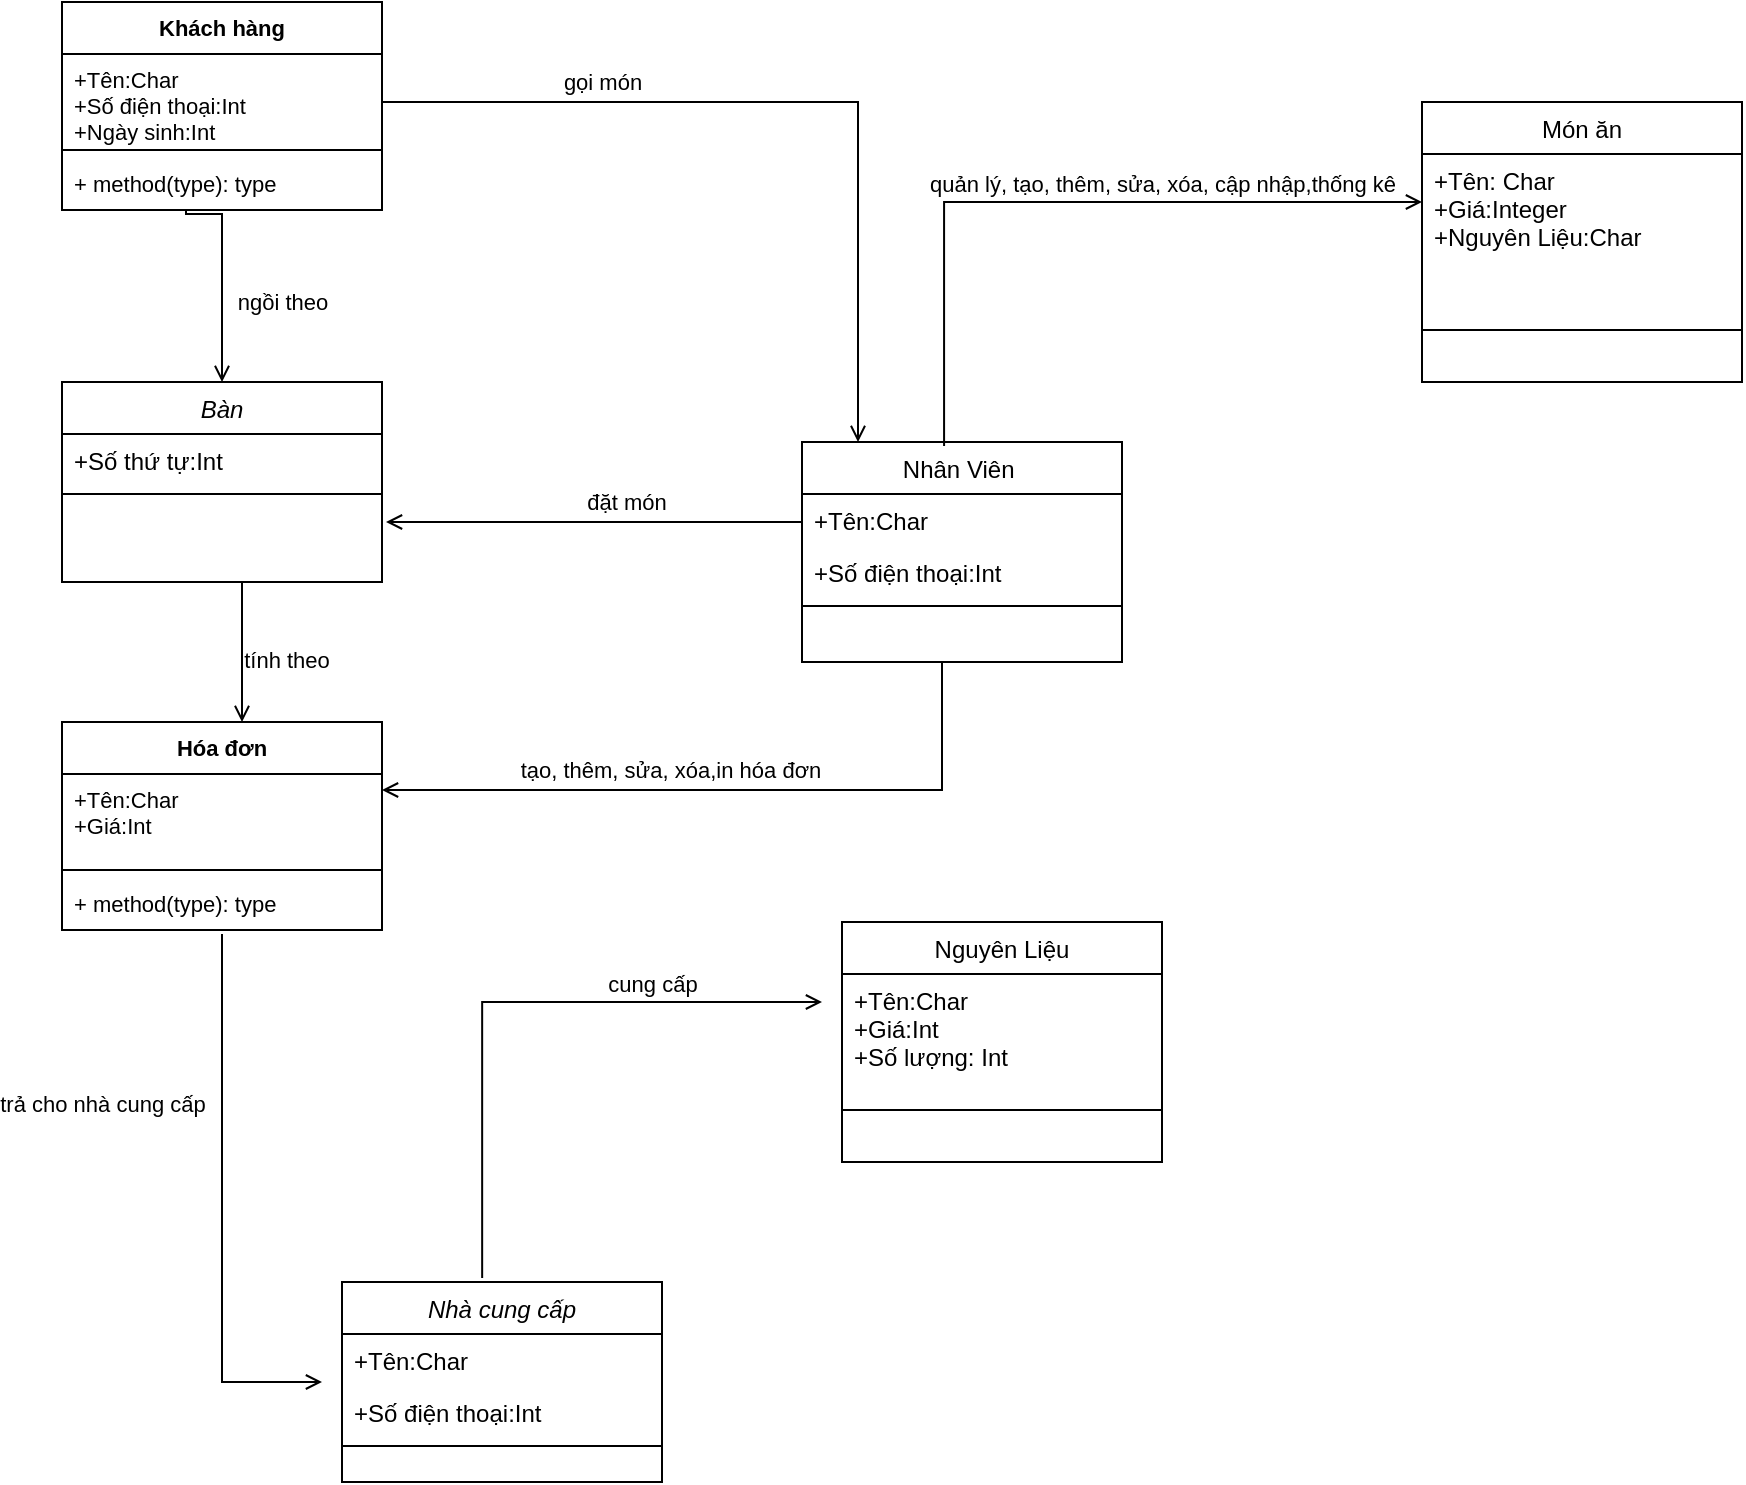 <mxfile version="17.4.6" type="github">
  <diagram id="C5RBs43oDa-KdzZeNtuy" name="Page-1">
    <mxGraphModel dx="2205" dy="788" grid="1" gridSize="10" guides="1" tooltips="1" connect="1" arrows="1" fold="1" page="1" pageScale="1" pageWidth="827" pageHeight="1169" math="0" shadow="0">
      <root>
        <mxCell id="WIyWlLk6GJQsqaUBKTNV-0" />
        <mxCell id="WIyWlLk6GJQsqaUBKTNV-1" parent="WIyWlLk6GJQsqaUBKTNV-0" />
        <mxCell id="zkfFHV4jXpPFQw0GAbJ--6" value="Nhân Viên &#xa;" style="swimlane;fontStyle=0;align=center;verticalAlign=top;childLayout=stackLayout;horizontal=1;startSize=26;horizontalStack=0;resizeParent=1;resizeLast=0;collapsible=1;marginBottom=0;rounded=0;shadow=0;strokeWidth=1;" parent="WIyWlLk6GJQsqaUBKTNV-1" vertex="1">
          <mxGeometry x="300" y="260" width="160" height="110" as="geometry">
            <mxRectangle x="130" y="380" width="160" height="26" as="alternateBounds" />
          </mxGeometry>
        </mxCell>
        <mxCell id="zkfFHV4jXpPFQw0GAbJ--7" value="+Tên:Char" style="text;align=left;verticalAlign=top;spacingLeft=4;spacingRight=4;overflow=hidden;rotatable=0;points=[[0,0.5],[1,0.5]];portConstraint=eastwest;" parent="zkfFHV4jXpPFQw0GAbJ--6" vertex="1">
          <mxGeometry y="26" width="160" height="26" as="geometry" />
        </mxCell>
        <mxCell id="zkfFHV4jXpPFQw0GAbJ--8" value="+Số điện thoại:Int" style="text;align=left;verticalAlign=top;spacingLeft=4;spacingRight=4;overflow=hidden;rotatable=0;points=[[0,0.5],[1,0.5]];portConstraint=eastwest;rounded=0;shadow=0;html=0;" parent="zkfFHV4jXpPFQw0GAbJ--6" vertex="1">
          <mxGeometry y="52" width="160" height="26" as="geometry" />
        </mxCell>
        <mxCell id="zkfFHV4jXpPFQw0GAbJ--9" value="" style="line;html=1;strokeWidth=1;align=left;verticalAlign=middle;spacingTop=-1;spacingLeft=3;spacingRight=3;rotatable=0;labelPosition=right;points=[];portConstraint=eastwest;" parent="zkfFHV4jXpPFQw0GAbJ--6" vertex="1">
          <mxGeometry y="78" width="160" height="8" as="geometry" />
        </mxCell>
        <mxCell id="zkfFHV4jXpPFQw0GAbJ--13" value="Nguyên Liệu" style="swimlane;fontStyle=0;align=center;verticalAlign=top;childLayout=stackLayout;horizontal=1;startSize=26;horizontalStack=0;resizeParent=1;resizeLast=0;collapsible=1;marginBottom=0;rounded=0;shadow=0;strokeWidth=1;" parent="WIyWlLk6GJQsqaUBKTNV-1" vertex="1">
          <mxGeometry x="320" y="500" width="160" height="120" as="geometry">
            <mxRectangle x="340" y="380" width="170" height="26" as="alternateBounds" />
          </mxGeometry>
        </mxCell>
        <mxCell id="zkfFHV4jXpPFQw0GAbJ--14" value="+Tên:Char&#xa;+Giá:Int&#xa;+Số lượng: Int" style="text;align=left;verticalAlign=top;spacingLeft=4;spacingRight=4;overflow=hidden;rotatable=0;points=[[0,0.5],[1,0.5]];portConstraint=eastwest;" parent="zkfFHV4jXpPFQw0GAbJ--13" vertex="1">
          <mxGeometry y="26" width="160" height="54" as="geometry" />
        </mxCell>
        <mxCell id="zkfFHV4jXpPFQw0GAbJ--15" value="" style="line;html=1;strokeWidth=1;align=left;verticalAlign=middle;spacingTop=-1;spacingLeft=3;spacingRight=3;rotatable=0;labelPosition=right;points=[];portConstraint=eastwest;" parent="zkfFHV4jXpPFQw0GAbJ--13" vertex="1">
          <mxGeometry y="80" width="160" height="28" as="geometry" />
        </mxCell>
        <mxCell id="zkfFHV4jXpPFQw0GAbJ--17" value="Món ăn" style="swimlane;fontStyle=0;align=center;verticalAlign=top;childLayout=stackLayout;horizontal=1;startSize=26;horizontalStack=0;resizeParent=1;resizeLast=0;collapsible=1;marginBottom=0;rounded=0;shadow=0;strokeWidth=1;" parent="WIyWlLk6GJQsqaUBKTNV-1" vertex="1">
          <mxGeometry x="610" y="90" width="160" height="140" as="geometry">
            <mxRectangle x="550" y="140" width="160" height="26" as="alternateBounds" />
          </mxGeometry>
        </mxCell>
        <mxCell id="zkfFHV4jXpPFQw0GAbJ--18" value="+Tên: Char&#xa;+Giá:Integer&#xa;+Nguyên Liệu:Char" style="text;align=left;verticalAlign=top;spacingLeft=4;spacingRight=4;overflow=hidden;rotatable=0;points=[[0,0.5],[1,0.5]];portConstraint=eastwest;" parent="zkfFHV4jXpPFQw0GAbJ--17" vertex="1">
          <mxGeometry y="26" width="160" height="84" as="geometry" />
        </mxCell>
        <mxCell id="zkfFHV4jXpPFQw0GAbJ--23" value="" style="line;html=1;strokeWidth=1;align=left;verticalAlign=middle;spacingTop=-1;spacingLeft=3;spacingRight=3;rotatable=0;labelPosition=right;points=[];portConstraint=eastwest;" parent="zkfFHV4jXpPFQw0GAbJ--17" vertex="1">
          <mxGeometry y="110" width="160" height="8" as="geometry" />
        </mxCell>
        <mxCell id="zkfFHV4jXpPFQw0GAbJ--26" value="" style="endArrow=open;shadow=0;strokeWidth=1;rounded=0;endFill=1;edgeStyle=elbowEdgeStyle;elbow=vertical;exitX=0.444;exitY=0.018;exitDx=0;exitDy=0;exitPerimeter=0;" parent="WIyWlLk6GJQsqaUBKTNV-1" source="zkfFHV4jXpPFQw0GAbJ--6" target="zkfFHV4jXpPFQw0GAbJ--17" edge="1">
          <mxGeometry x="0.5" y="41" relative="1" as="geometry">
            <mxPoint x="370" y="140" as="sourcePoint" />
            <mxPoint x="540" y="192" as="targetPoint" />
            <mxPoint x="-40" y="32" as="offset" />
            <Array as="points">
              <mxPoint x="490" y="140" />
            </Array>
          </mxGeometry>
        </mxCell>
        <mxCell id="zkfFHV4jXpPFQw0GAbJ--27" value="" style="resizable=0;align=left;verticalAlign=bottom;labelBackgroundColor=none;fontSize=12;" parent="zkfFHV4jXpPFQw0GAbJ--26" connectable="0" vertex="1">
          <mxGeometry x="-1" relative="1" as="geometry">
            <mxPoint y="4" as="offset" />
          </mxGeometry>
        </mxCell>
        <mxCell id="zkfFHV4jXpPFQw0GAbJ--28" value="" style="resizable=0;align=right;verticalAlign=bottom;labelBackgroundColor=none;fontSize=12;" parent="zkfFHV4jXpPFQw0GAbJ--26" connectable="0" vertex="1">
          <mxGeometry x="1" relative="1" as="geometry">
            <mxPoint x="-7" y="4" as="offset" />
          </mxGeometry>
        </mxCell>
        <mxCell id="zkfFHV4jXpPFQw0GAbJ--29" value="&lt;span class=&quot;fontstyle21&quot;&gt;&lt;span style=&quot;line-height: 115%&quot;&gt;&lt;font style=&quot;font-size: 11px&quot;&gt;quản lý, tạo, thêm, sửa, xóa, cập nhập,thống kê&lt;/font&gt;&lt;/span&gt;&lt;/span&gt;" style="text;html=1;resizable=0;points=[];;align=center;verticalAlign=middle;labelBackgroundColor=none;rounded=0;shadow=0;strokeWidth=1;fontSize=12;" parent="zkfFHV4jXpPFQw0GAbJ--26" vertex="1" connectable="0">
          <mxGeometry x="0.5" y="49" relative="1" as="geometry">
            <mxPoint x="-40" y="40" as="offset" />
          </mxGeometry>
        </mxCell>
        <mxCell id="2_ZAel9p3WhtuxYIicwM-0" value="Nhà cung cấp" style="swimlane;fontStyle=2;align=center;verticalAlign=top;childLayout=stackLayout;horizontal=1;startSize=26;horizontalStack=0;resizeParent=1;resizeLast=0;collapsible=1;marginBottom=0;rounded=0;shadow=0;strokeWidth=1;" parent="WIyWlLk6GJQsqaUBKTNV-1" vertex="1">
          <mxGeometry x="70" y="680" width="160" height="100" as="geometry">
            <mxRectangle x="230" y="140" width="160" height="26" as="alternateBounds" />
          </mxGeometry>
        </mxCell>
        <mxCell id="2_ZAel9p3WhtuxYIicwM-1" value="+Tên:Char" style="text;align=left;verticalAlign=top;spacingLeft=4;spacingRight=4;overflow=hidden;rotatable=0;points=[[0,0.5],[1,0.5]];portConstraint=eastwest;" parent="2_ZAel9p3WhtuxYIicwM-0" vertex="1">
          <mxGeometry y="26" width="160" height="26" as="geometry" />
        </mxCell>
        <mxCell id="2_ZAel9p3WhtuxYIicwM-2" value="+Số điện thoại:Int" style="text;align=left;verticalAlign=top;spacingLeft=4;spacingRight=4;overflow=hidden;rotatable=0;points=[[0,0.5],[1,0.5]];portConstraint=eastwest;rounded=0;shadow=0;html=0;" parent="2_ZAel9p3WhtuxYIicwM-0" vertex="1">
          <mxGeometry y="52" width="160" height="26" as="geometry" />
        </mxCell>
        <mxCell id="2_ZAel9p3WhtuxYIicwM-4" value="" style="line;html=1;strokeWidth=1;align=left;verticalAlign=middle;spacingTop=-1;spacingLeft=3;spacingRight=3;rotatable=0;labelPosition=right;points=[];portConstraint=eastwest;" parent="2_ZAel9p3WhtuxYIicwM-0" vertex="1">
          <mxGeometry y="78" width="160" height="8" as="geometry" />
        </mxCell>
        <mxCell id="2_ZAel9p3WhtuxYIicwM-10" value="" style="endArrow=open;shadow=0;strokeWidth=1;rounded=0;endFill=1;edgeStyle=elbowEdgeStyle;elbow=vertical;exitX=0.438;exitY=-0.02;exitDx=0;exitDy=0;exitPerimeter=0;" parent="WIyWlLk6GJQsqaUBKTNV-1" edge="1" source="2_ZAel9p3WhtuxYIicwM-0">
          <mxGeometry x="0.5" y="41" relative="1" as="geometry">
            <mxPoint x="170" y="540" as="sourcePoint" />
            <mxPoint x="310" y="540" as="targetPoint" />
            <mxPoint x="-40" y="32" as="offset" />
            <Array as="points">
              <mxPoint x="290" y="540" />
              <mxPoint x="190" y="520" />
            </Array>
          </mxGeometry>
        </mxCell>
        <mxCell id="2_ZAel9p3WhtuxYIicwM-11" value="" style="resizable=0;align=left;verticalAlign=bottom;labelBackgroundColor=none;fontSize=12;" parent="2_ZAel9p3WhtuxYIicwM-10" connectable="0" vertex="1">
          <mxGeometry x="-1" relative="1" as="geometry">
            <mxPoint y="4" as="offset" />
          </mxGeometry>
        </mxCell>
        <mxCell id="2_ZAel9p3WhtuxYIicwM-12" value="" style="resizable=0;align=right;verticalAlign=bottom;labelBackgroundColor=none;fontSize=12;" parent="2_ZAel9p3WhtuxYIicwM-10" connectable="0" vertex="1">
          <mxGeometry x="1" relative="1" as="geometry">
            <mxPoint x="-7" y="4" as="offset" />
          </mxGeometry>
        </mxCell>
        <mxCell id="2_ZAel9p3WhtuxYIicwM-13" value="&lt;span style=&quot;font-size: 11px&quot;&gt;cung cấp&lt;/span&gt;" style="text;html=1;resizable=0;points=[];;align=center;verticalAlign=middle;labelBackgroundColor=none;rounded=0;shadow=0;strokeWidth=1;fontSize=12;" parent="2_ZAel9p3WhtuxYIicwM-10" vertex="1" connectable="0">
          <mxGeometry x="0.5" y="49" relative="1" as="geometry">
            <mxPoint x="-8" y="40" as="offset" />
          </mxGeometry>
        </mxCell>
        <mxCell id="2_ZAel9p3WhtuxYIicwM-14" value="Hóa đơn" style="swimlane;fontStyle=1;align=center;verticalAlign=top;childLayout=stackLayout;horizontal=1;startSize=26;horizontalStack=0;resizeParent=1;resizeParentMax=0;resizeLast=0;collapsible=1;marginBottom=0;fontSize=11;" parent="WIyWlLk6GJQsqaUBKTNV-1" vertex="1">
          <mxGeometry x="-70" y="400" width="160" height="104" as="geometry" />
        </mxCell>
        <mxCell id="2_ZAel9p3WhtuxYIicwM-15" value="+Tên:Char&#xa;+Giá:Int&#xa;" style="text;strokeColor=none;fillColor=none;align=left;verticalAlign=top;spacingLeft=4;spacingRight=4;overflow=hidden;rotatable=0;points=[[0,0.5],[1,0.5]];portConstraint=eastwest;fontSize=11;" parent="2_ZAel9p3WhtuxYIicwM-14" vertex="1">
          <mxGeometry y="26" width="160" height="44" as="geometry" />
        </mxCell>
        <mxCell id="2_ZAel9p3WhtuxYIicwM-16" value="" style="line;strokeWidth=1;fillColor=none;align=left;verticalAlign=middle;spacingTop=-1;spacingLeft=3;spacingRight=3;rotatable=0;labelPosition=right;points=[];portConstraint=eastwest;fontSize=11;" parent="2_ZAel9p3WhtuxYIicwM-14" vertex="1">
          <mxGeometry y="70" width="160" height="8" as="geometry" />
        </mxCell>
        <mxCell id="2_ZAel9p3WhtuxYIicwM-17" value="+ method(type): type" style="text;strokeColor=none;fillColor=none;align=left;verticalAlign=top;spacingLeft=4;spacingRight=4;overflow=hidden;rotatable=0;points=[[0,0.5],[1,0.5]];portConstraint=eastwest;fontSize=11;" parent="2_ZAel9p3WhtuxYIicwM-14" vertex="1">
          <mxGeometry y="78" width="160" height="26" as="geometry" />
        </mxCell>
        <mxCell id="2_ZAel9p3WhtuxYIicwM-22" value="Khách hàng" style="swimlane;fontStyle=1;align=center;verticalAlign=top;childLayout=stackLayout;horizontal=1;startSize=26;horizontalStack=0;resizeParent=1;resizeParentMax=0;resizeLast=0;collapsible=1;marginBottom=0;fontSize=11;" parent="WIyWlLk6GJQsqaUBKTNV-1" vertex="1">
          <mxGeometry x="-70" y="40" width="160" height="104" as="geometry" />
        </mxCell>
        <mxCell id="2_ZAel9p3WhtuxYIicwM-23" value="+Tên:Char&#xa;+Số điện thoại:Int&#xa;+Ngày sinh:Int" style="text;strokeColor=none;fillColor=none;align=left;verticalAlign=top;spacingLeft=4;spacingRight=4;overflow=hidden;rotatable=0;points=[[0,0.5],[1,0.5]];portConstraint=eastwest;fontSize=11;" parent="2_ZAel9p3WhtuxYIicwM-22" vertex="1">
          <mxGeometry y="26" width="160" height="44" as="geometry" />
        </mxCell>
        <mxCell id="2_ZAel9p3WhtuxYIicwM-24" value="" style="line;strokeWidth=1;fillColor=none;align=left;verticalAlign=middle;spacingTop=-1;spacingLeft=3;spacingRight=3;rotatable=0;labelPosition=right;points=[];portConstraint=eastwest;fontSize=11;" parent="2_ZAel9p3WhtuxYIicwM-22" vertex="1">
          <mxGeometry y="70" width="160" height="8" as="geometry" />
        </mxCell>
        <mxCell id="2_ZAel9p3WhtuxYIicwM-25" value="+ method(type): type" style="text;strokeColor=none;fillColor=none;align=left;verticalAlign=top;spacingLeft=4;spacingRight=4;overflow=hidden;rotatable=0;points=[[0,0.5],[1,0.5]];portConstraint=eastwest;fontSize=11;" parent="2_ZAel9p3WhtuxYIicwM-22" vertex="1">
          <mxGeometry y="78" width="160" height="26" as="geometry" />
        </mxCell>
        <mxCell id="2_ZAel9p3WhtuxYIicwM-26" value="" style="endArrow=open;shadow=0;strokeWidth=1;rounded=0;endFill=1;edgeStyle=elbowEdgeStyle;elbow=vertical;exitX=1;exitY=0.5;exitDx=0;exitDy=0;entryX=0.175;entryY=0;entryDx=0;entryDy=0;entryPerimeter=0;" parent="WIyWlLk6GJQsqaUBKTNV-1" source="2_ZAel9p3WhtuxYIicwM-23" edge="1" target="zkfFHV4jXpPFQw0GAbJ--6">
          <mxGeometry x="0.5" y="41" relative="1" as="geometry">
            <mxPoint x="180" y="120" as="sourcePoint" />
            <mxPoint x="140" y="10" as="targetPoint" />
            <mxPoint x="-40" y="32" as="offset" />
            <Array as="points">
              <mxPoint x="180" y="90" />
              <mxPoint x="70" y="90" />
              <mxPoint x="-210" y="-180" />
              <mxPoint x="-190" y="-180" />
            </Array>
          </mxGeometry>
        </mxCell>
        <mxCell id="2_ZAel9p3WhtuxYIicwM-27" value="" style="resizable=0;align=left;verticalAlign=bottom;labelBackgroundColor=none;fontSize=12;" parent="2_ZAel9p3WhtuxYIicwM-26" connectable="0" vertex="1">
          <mxGeometry x="-1" relative="1" as="geometry">
            <mxPoint y="4" as="offset" />
          </mxGeometry>
        </mxCell>
        <mxCell id="2_ZAel9p3WhtuxYIicwM-28" value="" style="resizable=0;align=right;verticalAlign=bottom;labelBackgroundColor=none;fontSize=12;" parent="2_ZAel9p3WhtuxYIicwM-26" connectable="0" vertex="1">
          <mxGeometry x="1" relative="1" as="geometry">
            <mxPoint x="-7" y="4" as="offset" />
          </mxGeometry>
        </mxCell>
        <mxCell id="4nAIRDbmSFTLAOndW7qM-0" value="Bàn" style="swimlane;fontStyle=2;align=center;verticalAlign=top;childLayout=stackLayout;horizontal=1;startSize=26;horizontalStack=0;resizeParent=1;resizeLast=0;collapsible=1;marginBottom=0;rounded=0;shadow=0;strokeWidth=1;" vertex="1" parent="WIyWlLk6GJQsqaUBKTNV-1">
          <mxGeometry x="-70" y="230" width="160" height="100" as="geometry">
            <mxRectangle x="230" y="140" width="160" height="26" as="alternateBounds" />
          </mxGeometry>
        </mxCell>
        <mxCell id="4nAIRDbmSFTLAOndW7qM-1" value="+Số thứ tự:Int" style="text;align=left;verticalAlign=top;spacingLeft=4;spacingRight=4;overflow=hidden;rotatable=0;points=[[0,0.5],[1,0.5]];portConstraint=eastwest;" vertex="1" parent="4nAIRDbmSFTLAOndW7qM-0">
          <mxGeometry y="26" width="160" height="26" as="geometry" />
        </mxCell>
        <mxCell id="4nAIRDbmSFTLAOndW7qM-3" value="" style="line;html=1;strokeWidth=1;align=left;verticalAlign=middle;spacingTop=-1;spacingLeft=3;spacingRight=3;rotatable=0;labelPosition=right;points=[];portConstraint=eastwest;" vertex="1" parent="4nAIRDbmSFTLAOndW7qM-0">
          <mxGeometry y="52" width="160" height="8" as="geometry" />
        </mxCell>
        <mxCell id="4nAIRDbmSFTLAOndW7qM-4" value="" style="endArrow=open;shadow=0;strokeWidth=1;rounded=0;endFill=1;edgeStyle=elbowEdgeStyle;elbow=vertical;exitX=0.5;exitY=1.077;exitDx=0;exitDy=0;exitPerimeter=0;" edge="1" parent="WIyWlLk6GJQsqaUBKTNV-1" source="2_ZAel9p3WhtuxYIicwM-17">
          <mxGeometry x="0.5" y="41" relative="1" as="geometry">
            <mxPoint x="308.08" y="317.996" as="sourcePoint" />
            <mxPoint x="60" y="730" as="targetPoint" />
            <mxPoint x="-40" y="32" as="offset" />
            <Array as="points">
              <mxPoint x="10" y="730" />
              <mxPoint x="-10" y="520" />
              <mxPoint x="440" y="230" />
            </Array>
          </mxGeometry>
        </mxCell>
        <mxCell id="4nAIRDbmSFTLAOndW7qM-5" value="" style="resizable=0;align=left;verticalAlign=bottom;labelBackgroundColor=none;fontSize=12;" connectable="0" vertex="1" parent="4nAIRDbmSFTLAOndW7qM-4">
          <mxGeometry x="-1" relative="1" as="geometry">
            <mxPoint y="4" as="offset" />
          </mxGeometry>
        </mxCell>
        <mxCell id="4nAIRDbmSFTLAOndW7qM-6" value="" style="resizable=0;align=right;verticalAlign=bottom;labelBackgroundColor=none;fontSize=12;" connectable="0" vertex="1" parent="4nAIRDbmSFTLAOndW7qM-4">
          <mxGeometry x="1" relative="1" as="geometry">
            <mxPoint x="-7" y="4" as="offset" />
          </mxGeometry>
        </mxCell>
        <mxCell id="4nAIRDbmSFTLAOndW7qM-7" value="&lt;span style=&quot;font-size: 11px&quot;&gt;trả cho nhà cung cấp&lt;/span&gt;" style="text;html=1;resizable=0;points=[];;align=center;verticalAlign=middle;labelBackgroundColor=none;rounded=0;shadow=0;strokeWidth=1;fontSize=12;" vertex="1" connectable="0" parent="4nAIRDbmSFTLAOndW7qM-4">
          <mxGeometry x="0.5" y="49" relative="1" as="geometry">
            <mxPoint x="-109" y="-121" as="offset" />
          </mxGeometry>
        </mxCell>
        <mxCell id="2_ZAel9p3WhtuxYIicwM-6" value="" style="endArrow=open;shadow=0;strokeWidth=1;rounded=0;endFill=1;edgeStyle=elbowEdgeStyle;elbow=vertical;" parent="WIyWlLk6GJQsqaUBKTNV-1" edge="1">
          <mxGeometry x="0.5" y="41" relative="1" as="geometry">
            <mxPoint x="370" y="370" as="sourcePoint" />
            <mxPoint x="90" y="434" as="targetPoint" />
            <mxPoint x="-40" y="32" as="offset" />
            <Array as="points">
              <mxPoint x="200" y="434" />
            </Array>
          </mxGeometry>
        </mxCell>
        <mxCell id="2_ZAel9p3WhtuxYIicwM-7" value="" style="resizable=0;align=left;verticalAlign=bottom;labelBackgroundColor=none;fontSize=12;" parent="2_ZAel9p3WhtuxYIicwM-6" connectable="0" vertex="1">
          <mxGeometry x="-1" relative="1" as="geometry">
            <mxPoint y="4" as="offset" />
          </mxGeometry>
        </mxCell>
        <mxCell id="2_ZAel9p3WhtuxYIicwM-8" value="" style="resizable=0;align=right;verticalAlign=bottom;labelBackgroundColor=none;fontSize=12;" parent="2_ZAel9p3WhtuxYIicwM-6" connectable="0" vertex="1">
          <mxGeometry x="1" relative="1" as="geometry">
            <mxPoint x="-7" y="4" as="offset" />
          </mxGeometry>
        </mxCell>
        <mxCell id="2_ZAel9p3WhtuxYIicwM-9" value="&lt;span class=&quot;fontstyle21&quot;&gt;&lt;span style=&quot;line-height: 115%&quot;&gt;&lt;font style=&quot;font-size: 11px&quot;&gt;tạo, thêm, sửa, xóa,in hóa đơn&lt;/font&gt;&lt;/span&gt;&lt;/span&gt;" style="text;html=1;resizable=0;points=[];;align=center;verticalAlign=middle;labelBackgroundColor=none;rounded=0;shadow=0;strokeWidth=1;fontSize=12;" parent="2_ZAel9p3WhtuxYIicwM-6" vertex="1" connectable="0">
          <mxGeometry x="0.5" y="49" relative="1" as="geometry">
            <mxPoint x="58" y="-59" as="offset" />
          </mxGeometry>
        </mxCell>
        <mxCell id="4nAIRDbmSFTLAOndW7qM-8" value="&lt;span style=&quot;font-size: 11px&quot;&gt;gọi món&lt;br&gt;&lt;/span&gt;" style="text;html=1;resizable=0;points=[];;align=center;verticalAlign=middle;labelBackgroundColor=none;rounded=0;shadow=0;strokeWidth=1;fontSize=12;" vertex="1" connectable="0" parent="WIyWlLk6GJQsqaUBKTNV-1">
          <mxGeometry x="210" y="80.002" as="geometry">
            <mxPoint x="-10" as="offset" />
          </mxGeometry>
        </mxCell>
        <mxCell id="4nAIRDbmSFTLAOndW7qM-9" value="" style="endArrow=open;shadow=0;strokeWidth=1;rounded=0;endFill=1;edgeStyle=elbowEdgeStyle;elbow=vertical;exitX=1;exitY=0.5;exitDx=0;exitDy=0;entryX=0.5;entryY=0;entryDx=0;entryDy=0;" edge="1" parent="WIyWlLk6GJQsqaUBKTNV-1" target="4nAIRDbmSFTLAOndW7qM-0">
          <mxGeometry x="0.5" y="41" relative="1" as="geometry">
            <mxPoint x="-8" y="144" as="sourcePoint" />
            <mxPoint x="230" y="316" as="targetPoint" />
            <mxPoint x="-40" y="32" as="offset" />
            <Array as="points">
              <mxPoint x="82" y="146" />
              <mxPoint x="-28" y="146" />
              <mxPoint x="-308" y="-124" />
              <mxPoint x="-288" y="-124" />
            </Array>
          </mxGeometry>
        </mxCell>
        <mxCell id="4nAIRDbmSFTLAOndW7qM-10" value="" style="resizable=0;align=left;verticalAlign=bottom;labelBackgroundColor=none;fontSize=12;" connectable="0" vertex="1" parent="4nAIRDbmSFTLAOndW7qM-9">
          <mxGeometry x="-1" relative="1" as="geometry">
            <mxPoint y="4" as="offset" />
          </mxGeometry>
        </mxCell>
        <mxCell id="4nAIRDbmSFTLAOndW7qM-11" value="" style="resizable=0;align=right;verticalAlign=bottom;labelBackgroundColor=none;fontSize=12;" connectable="0" vertex="1" parent="4nAIRDbmSFTLAOndW7qM-9">
          <mxGeometry x="1" relative="1" as="geometry">
            <mxPoint x="-7" y="4" as="offset" />
          </mxGeometry>
        </mxCell>
        <mxCell id="4nAIRDbmSFTLAOndW7qM-12" value="&lt;span style=&quot;font-size: 11px&quot;&gt;ngồi theo&lt;/span&gt;" style="text;html=1;resizable=0;points=[];;align=center;verticalAlign=middle;labelBackgroundColor=none;rounded=0;shadow=0;strokeWidth=1;fontSize=12;" vertex="1" connectable="0" parent="4nAIRDbmSFTLAOndW7qM-9">
          <mxGeometry x="0.5" y="49" relative="1" as="geometry">
            <mxPoint x="-19" y="-14" as="offset" />
          </mxGeometry>
        </mxCell>
        <mxCell id="4nAIRDbmSFTLAOndW7qM-13" value="" style="endArrow=open;shadow=0;strokeWidth=1;rounded=0;endFill=1;edgeStyle=elbowEdgeStyle;elbow=vertical;exitX=0;exitY=0.5;exitDx=0;exitDy=0;" edge="1" parent="WIyWlLk6GJQsqaUBKTNV-1" source="zkfFHV4jXpPFQw0GAbJ--7">
          <mxGeometry x="0.5" y="41" relative="1" as="geometry">
            <mxPoint x="100" y="98" as="sourcePoint" />
            <mxPoint x="92" y="300" as="targetPoint" />
            <mxPoint x="-40" y="32" as="offset" />
            <Array as="points">
              <mxPoint x="210" y="300" />
              <mxPoint x="80" y="100" />
              <mxPoint x="-200" y="-170" />
              <mxPoint x="-180" y="-170" />
            </Array>
          </mxGeometry>
        </mxCell>
        <mxCell id="4nAIRDbmSFTLAOndW7qM-14" value="" style="resizable=0;align=left;verticalAlign=bottom;labelBackgroundColor=none;fontSize=12;" connectable="0" vertex="1" parent="4nAIRDbmSFTLAOndW7qM-13">
          <mxGeometry x="-1" relative="1" as="geometry">
            <mxPoint y="4" as="offset" />
          </mxGeometry>
        </mxCell>
        <mxCell id="4nAIRDbmSFTLAOndW7qM-15" value="" style="resizable=0;align=right;verticalAlign=bottom;labelBackgroundColor=none;fontSize=12;" connectable="0" vertex="1" parent="4nAIRDbmSFTLAOndW7qM-13">
          <mxGeometry x="1" relative="1" as="geometry">
            <mxPoint x="-7" y="4" as="offset" />
          </mxGeometry>
        </mxCell>
        <mxCell id="4nAIRDbmSFTLAOndW7qM-16" value="&lt;span style=&quot;font-size: 11px&quot;&gt;đặt món&lt;/span&gt;" style="text;html=1;resizable=0;points=[];;align=center;verticalAlign=middle;labelBackgroundColor=none;rounded=0;shadow=0;strokeWidth=1;fontSize=12;" vertex="1" connectable="0" parent="4nAIRDbmSFTLAOndW7qM-13">
          <mxGeometry x="0.5" y="49" relative="1" as="geometry">
            <mxPoint x="68" y="-59" as="offset" />
          </mxGeometry>
        </mxCell>
        <mxCell id="4nAIRDbmSFTLAOndW7qM-17" value="" style="endArrow=open;shadow=0;strokeWidth=1;rounded=0;endFill=1;edgeStyle=elbowEdgeStyle;elbow=vertical;" edge="1" parent="WIyWlLk6GJQsqaUBKTNV-1">
          <mxGeometry x="0.5" y="41" relative="1" as="geometry">
            <mxPoint x="20" y="330" as="sourcePoint" />
            <mxPoint x="20" y="400" as="targetPoint" />
            <mxPoint x="-40" y="32" as="offset" />
            <Array as="points">
              <mxPoint x="-10" y="370" />
            </Array>
          </mxGeometry>
        </mxCell>
        <mxCell id="4nAIRDbmSFTLAOndW7qM-18" value="" style="resizable=0;align=left;verticalAlign=bottom;labelBackgroundColor=none;fontSize=12;" connectable="0" vertex="1" parent="4nAIRDbmSFTLAOndW7qM-17">
          <mxGeometry x="-1" relative="1" as="geometry">
            <mxPoint y="4" as="offset" />
          </mxGeometry>
        </mxCell>
        <mxCell id="4nAIRDbmSFTLAOndW7qM-19" value="" style="resizable=0;align=right;verticalAlign=bottom;labelBackgroundColor=none;fontSize=12;" connectable="0" vertex="1" parent="4nAIRDbmSFTLAOndW7qM-17">
          <mxGeometry x="1" relative="1" as="geometry">
            <mxPoint x="-7" y="4" as="offset" />
          </mxGeometry>
        </mxCell>
        <mxCell id="4nAIRDbmSFTLAOndW7qM-20" value="&lt;span style=&quot;font-size: 11px&quot;&gt;tính theo&lt;br&gt;&lt;/span&gt;" style="text;html=1;resizable=0;points=[];;align=center;verticalAlign=middle;labelBackgroundColor=none;rounded=0;shadow=0;strokeWidth=1;fontSize=12;" vertex="1" connectable="0" parent="4nAIRDbmSFTLAOndW7qM-17">
          <mxGeometry x="0.5" y="49" relative="1" as="geometry">
            <mxPoint x="-27" y="-14" as="offset" />
          </mxGeometry>
        </mxCell>
      </root>
    </mxGraphModel>
  </diagram>
</mxfile>

